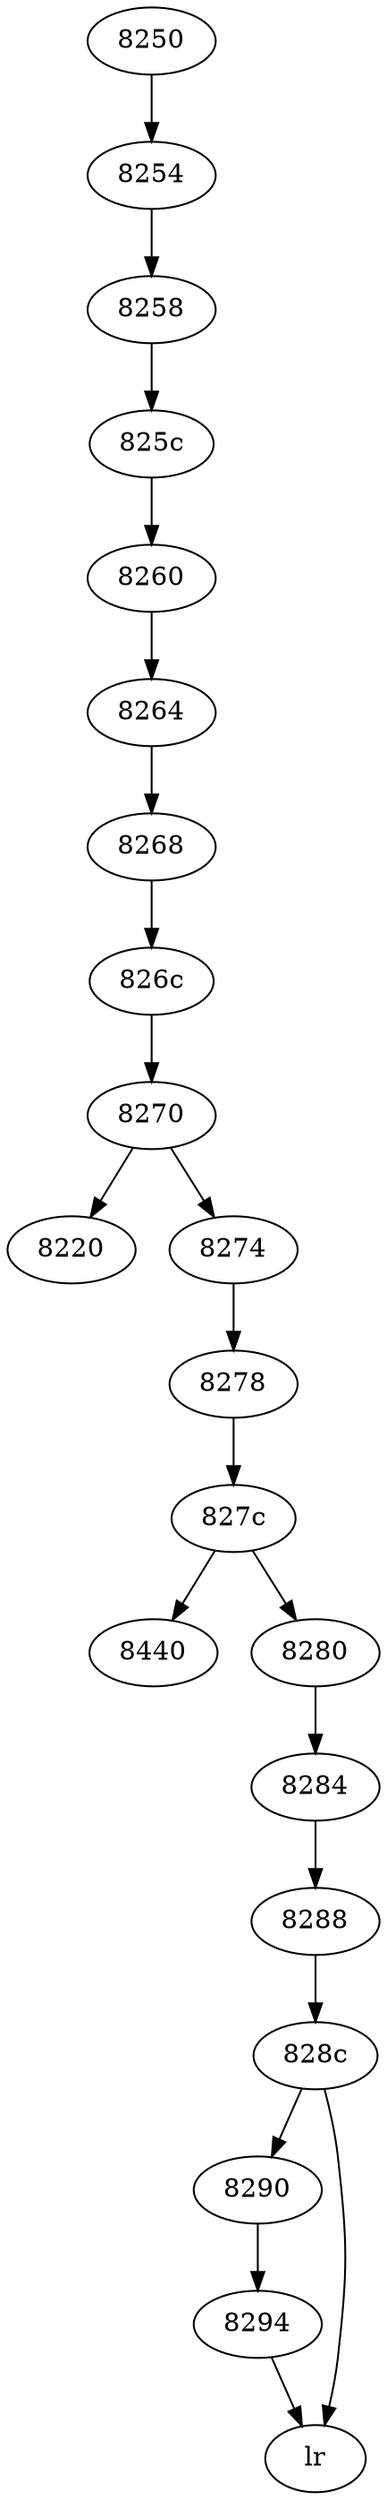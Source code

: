 digraph ReconstructedCFG {
	"8220";
	"8250";
	"8250" -> "8254";
	"8254";
	"8254" -> "8258";
	"8258";
	"8258" -> "825c";
	"825c";
	"825c" -> "8260";
	"8260";
	"8260" -> "8264";
	"8264";
	"8264" -> "8268";
	"8268";
	"8268" -> "826c";
	"826c";
	"826c" -> "8270";
	"8270";
	"8270" -> "8220";
	"8270" -> "8274";
	"8274";
	"8274" -> "8278";
	"8278";
	"8278" -> "827c";
	"827c";
	"827c" -> "8440";
	"827c" -> "8280";
	"8280";
	"8280" -> "8284";
	"8284";
	"8284" -> "8288";
	"8288";
	"8288" -> "828c";
	"828c";
	"828c" -> "8290";
	"828c" -> "lr";
	"8290";
	"8290" -> "8294";
	"8294";
	"8294" -> "lr";
	"8440";
	"lr";
}